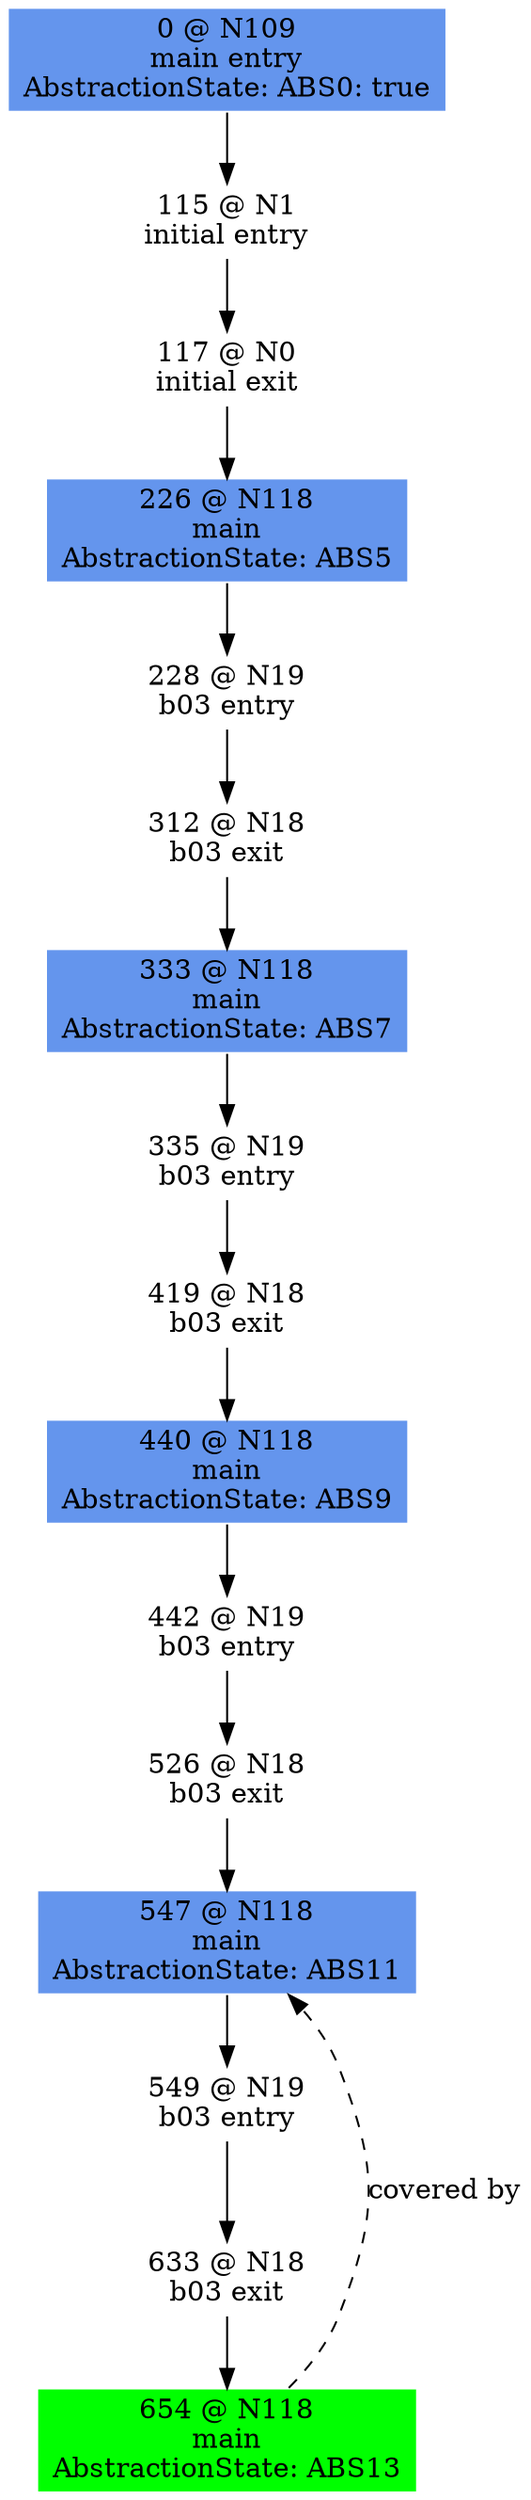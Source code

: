 digraph ARG {
node [style="filled" shape="box" color="white"]
0 [fillcolor="cornflowerblue" label="0 @ N109\nmain entry\nAbstractionState: ABS0: true\n" id="0"]
115 [label="115 @ N1\ninitial entry\n" id="115"]
117 [label="117 @ N0\ninitial exit\n" id="117"]
226 [fillcolor="cornflowerblue" label="226 @ N118\nmain\nAbstractionState: ABS5\n" id="226"]
228 [label="228 @ N19\nb03 entry\n" id="228"]
312 [label="312 @ N18\nb03 exit\n" id="312"]
333 [fillcolor="cornflowerblue" label="333 @ N118\nmain\nAbstractionState: ABS7\n" id="333"]
335 [label="335 @ N19\nb03 entry\n" id="335"]
419 [label="419 @ N18\nb03 exit\n" id="419"]
440 [fillcolor="cornflowerblue" label="440 @ N118\nmain\nAbstractionState: ABS9\n" id="440"]
442 [label="442 @ N19\nb03 entry\n" id="442"]
526 [label="526 @ N18\nb03 exit\n" id="526"]
547 [fillcolor="cornflowerblue" label="547 @ N118\nmain\nAbstractionState: ABS11\n" id="547"]
549 [label="549 @ N19\nb03 entry\n" id="549"]
633 [label="633 @ N18\nb03 exit\n" id="633"]
654 [fillcolor="green" label="654 @ N118\nmain\nAbstractionState: ABS13\n" id="654"]
0 -> 115 []
115 -> 117 []
117 -> 226 []
226 -> 228 []
228 -> 312 []
312 -> 333 []
333 -> 335 []
335 -> 419 []
419 -> 440 []
440 -> 442 []
442 -> 526 []
526 -> 547 []
654 -> 547 [style="dashed" weight="0" label="covered by"]
547 -> 549 []
549 -> 633 []
633 -> 654 []
}
